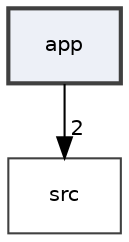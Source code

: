 digraph "app"
{
 // LATEX_PDF_SIZE
  edge [fontname="Helvetica",fontsize="10",labelfontname="Helvetica",labelfontsize="10"];
  node [fontname="Helvetica",fontsize="10",shape=record];
  compound=true
  dir_d422163b96683743ed3963d4aac17747 [shape=box, label="app", style="filled,bold,", fillcolor="#edf0f7", color="grey25", URL="dir_d422163b96683743ed3963d4aac17747.html"];
  dir_68267d1309a1af8e8297ef4c3efbcdba [shape=box, label="src", style="", fillcolor="#edf0f7", color="grey25", URL="dir_68267d1309a1af8e8297ef4c3efbcdba.html"];
  dir_d422163b96683743ed3963d4aac17747->dir_68267d1309a1af8e8297ef4c3efbcdba [headlabel="2", labeldistance=1.5 headhref="dir_000001_000027.html"];
}
